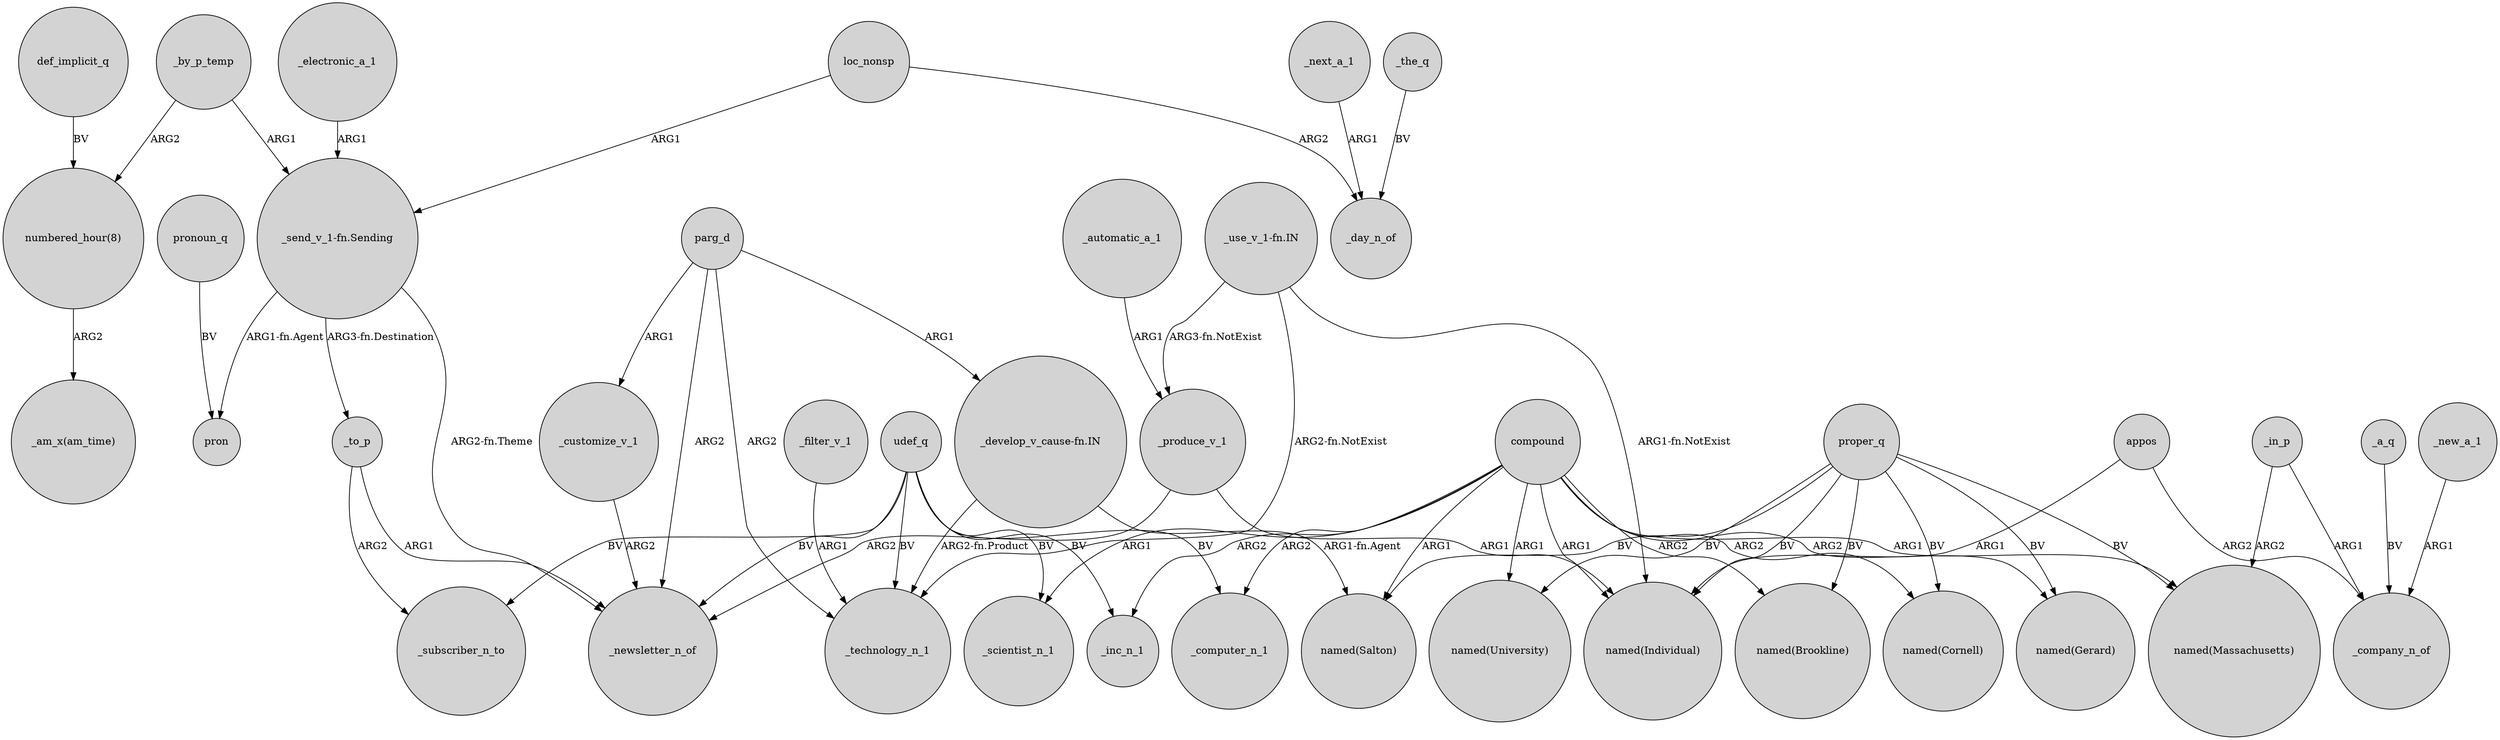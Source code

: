digraph {
	node [shape=circle style=filled]
	_to_p -> _newsletter_n_of [label=ARG1]
	"_use_v_1-fn.IN" -> _produce_v_1 [label="ARG3-fn.NotExist"]
	_customize_v_1 -> _newsletter_n_of [label=ARG2]
	udef_q -> _inc_n_1 [label=BV]
	_to_p -> _subscriber_n_to [label=ARG2]
	_by_p_temp -> "_send_v_1-fn.Sending" [label=ARG1]
	_filter_v_1 -> _technology_n_1 [label=ARG1]
	udef_q -> _newsletter_n_of [label=BV]
	compound -> "named(University)" [label=ARG1]
	proper_q -> "named(Salton)" [label=BV]
	"_use_v_1-fn.IN" -> "named(Individual)" [label="ARG1-fn.NotExist"]
	parg_d -> _newsletter_n_of [label=ARG2]
	parg_d -> _technology_n_1 [label=ARG2]
	compound -> "named(Brookline)" [label=ARG2]
	"_use_v_1-fn.IN" -> _technology_n_1 [label="ARG2-fn.NotExist"]
	_in_p -> "named(Massachusetts)" [label=ARG2]
	parg_d -> _customize_v_1 [label=ARG1]
	compound -> "named(Salton)" [label=ARG1]
	proper_q -> "named(Cornell)" [label=BV]
	udef_q -> _computer_n_1 [label=BV]
	"_send_v_1-fn.Sending" -> pron [label="ARG1-fn.Agent"]
	compound -> _computer_n_1 [label=ARG2]
	udef_q -> _subscriber_n_to [label=BV]
	compound -> "named(Individual)" [label=ARG1]
	_the_q -> _day_n_of [label=BV]
	pronoun_q -> pron [label=BV]
	_electronic_a_1 -> "_send_v_1-fn.Sending" [label=ARG1]
	compound -> "named(Cornell)" [label=ARG2]
	appos -> "named(Individual)" [label=ARG1]
	appos -> _company_n_of [label=ARG2]
	_by_p_temp -> "numbered_hour(8)" [label=ARG2]
	_produce_v_1 -> _newsletter_n_of [label=ARG2]
	parg_d -> "_develop_v_cause-fn.IN" [label=ARG1]
	"_develop_v_cause-fn.IN" -> _technology_n_1 [label="ARG2-fn.Product"]
	proper_q -> "named(Gerard)" [label=BV]
	"numbered_hour(8)" -> "_am_x(am_time)" [label=ARG2]
	"_send_v_1-fn.Sending" -> _to_p [label="ARG3-fn.Destination"]
	compound -> "named(Gerard)" [label=ARG2]
	_a_q -> _company_n_of [label=BV]
	udef_q -> _technology_n_1 [label=BV]
	proper_q -> "named(Brookline)" [label=BV]
	loc_nonsp -> _day_n_of [label=ARG2]
	proper_q -> "named(Massachusetts)" [label=BV]
	_new_a_1 -> _company_n_of [label=ARG1]
	udef_q -> _scientist_n_1 [label=BV]
	"_send_v_1-fn.Sending" -> _newsletter_n_of [label="ARG2-fn.Theme"]
	compound -> _scientist_n_1 [label=ARG1]
	"_develop_v_cause-fn.IN" -> "named(Salton)" [label="ARG1-fn.Agent"]
	loc_nonsp -> "_send_v_1-fn.Sending" [label=ARG1]
	compound -> "named(Massachusetts)" [label=ARG1]
	proper_q -> "named(Individual)" [label=BV]
	_produce_v_1 -> "named(Individual)" [label=ARG1]
	_in_p -> _company_n_of [label=ARG1]
	compound -> _inc_n_1 [label=ARG2]
	_next_a_1 -> _day_n_of [label=ARG1]
	_automatic_a_1 -> _produce_v_1 [label=ARG1]
	def_implicit_q -> "numbered_hour(8)" [label=BV]
	proper_q -> "named(University)" [label=BV]
}
